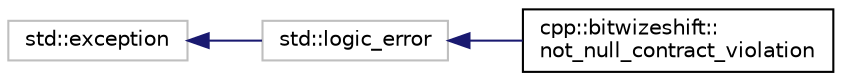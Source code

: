 digraph "Graphical Class Hierarchy"
{
  edge [fontname="Helvetica",fontsize="10",labelfontname="Helvetica",labelfontsize="10"];
  node [fontname="Helvetica",fontsize="10",shape=record];
  rankdir="LR";
  Node5 [label="std::exception",height=0.2,width=0.4,color="grey75", fillcolor="white", style="filled",tooltip="STL class. "];
  Node5 -> Node6 [dir="back",color="midnightblue",fontsize="10",style="solid",fontname="Helvetica"];
  Node6 [label="std::logic_error",height=0.2,width=0.4,color="grey75", fillcolor="white", style="filled",tooltip="STL class. "];
  Node6 -> Node0 [dir="back",color="midnightblue",fontsize="10",style="solid",fontname="Helvetica"];
  Node0 [label="cpp::bitwizeshift::\lnot_null_contract_violation",height=0.2,width=0.4,color="black", fillcolor="white", style="filled",URL="$df/db1/classcpp_1_1bitwizeshift_1_1not__null__contract__violation.html",tooltip="An exception thrown on null contract violations as part of check_not_null. "];
}
